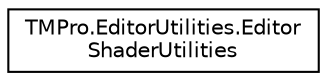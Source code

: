 digraph "Graphical Class Hierarchy"
{
 // LATEX_PDF_SIZE
  edge [fontname="Helvetica",fontsize="10",labelfontname="Helvetica",labelfontsize="10"];
  node [fontname="Helvetica",fontsize="10",shape=record];
  rankdir="LR";
  Node0 [label="TMPro.EditorUtilities.Editor\lShaderUtilities",height=0.2,width=0.4,color="black", fillcolor="white", style="filled",URL="$class_t_m_pro_1_1_editor_utilities_1_1_editor_shader_utilities.html",tooltip=" "];
}
